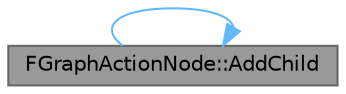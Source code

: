 digraph "FGraphActionNode::AddChild"
{
 // INTERACTIVE_SVG=YES
 // LATEX_PDF_SIZE
  bgcolor="transparent";
  edge [fontname=Helvetica,fontsize=10,labelfontname=Helvetica,labelfontsize=10];
  node [fontname=Helvetica,fontsize=10,shape=box,height=0.2,width=0.4];
  rankdir="RL";
  Node1 [id="Node000001",label="FGraphActionNode::AddChild",height=0.2,width=0.4,color="gray40", fillcolor="grey60", style="filled", fontcolor="black",tooltip="Inserts a new action node (and any accompanying category nodes) based off the provided Action."];
  Node1 -> Node1 [id="edge1_Node000001_Node000001",dir="back",color="steelblue1",style="solid",tooltip=" "];
}
